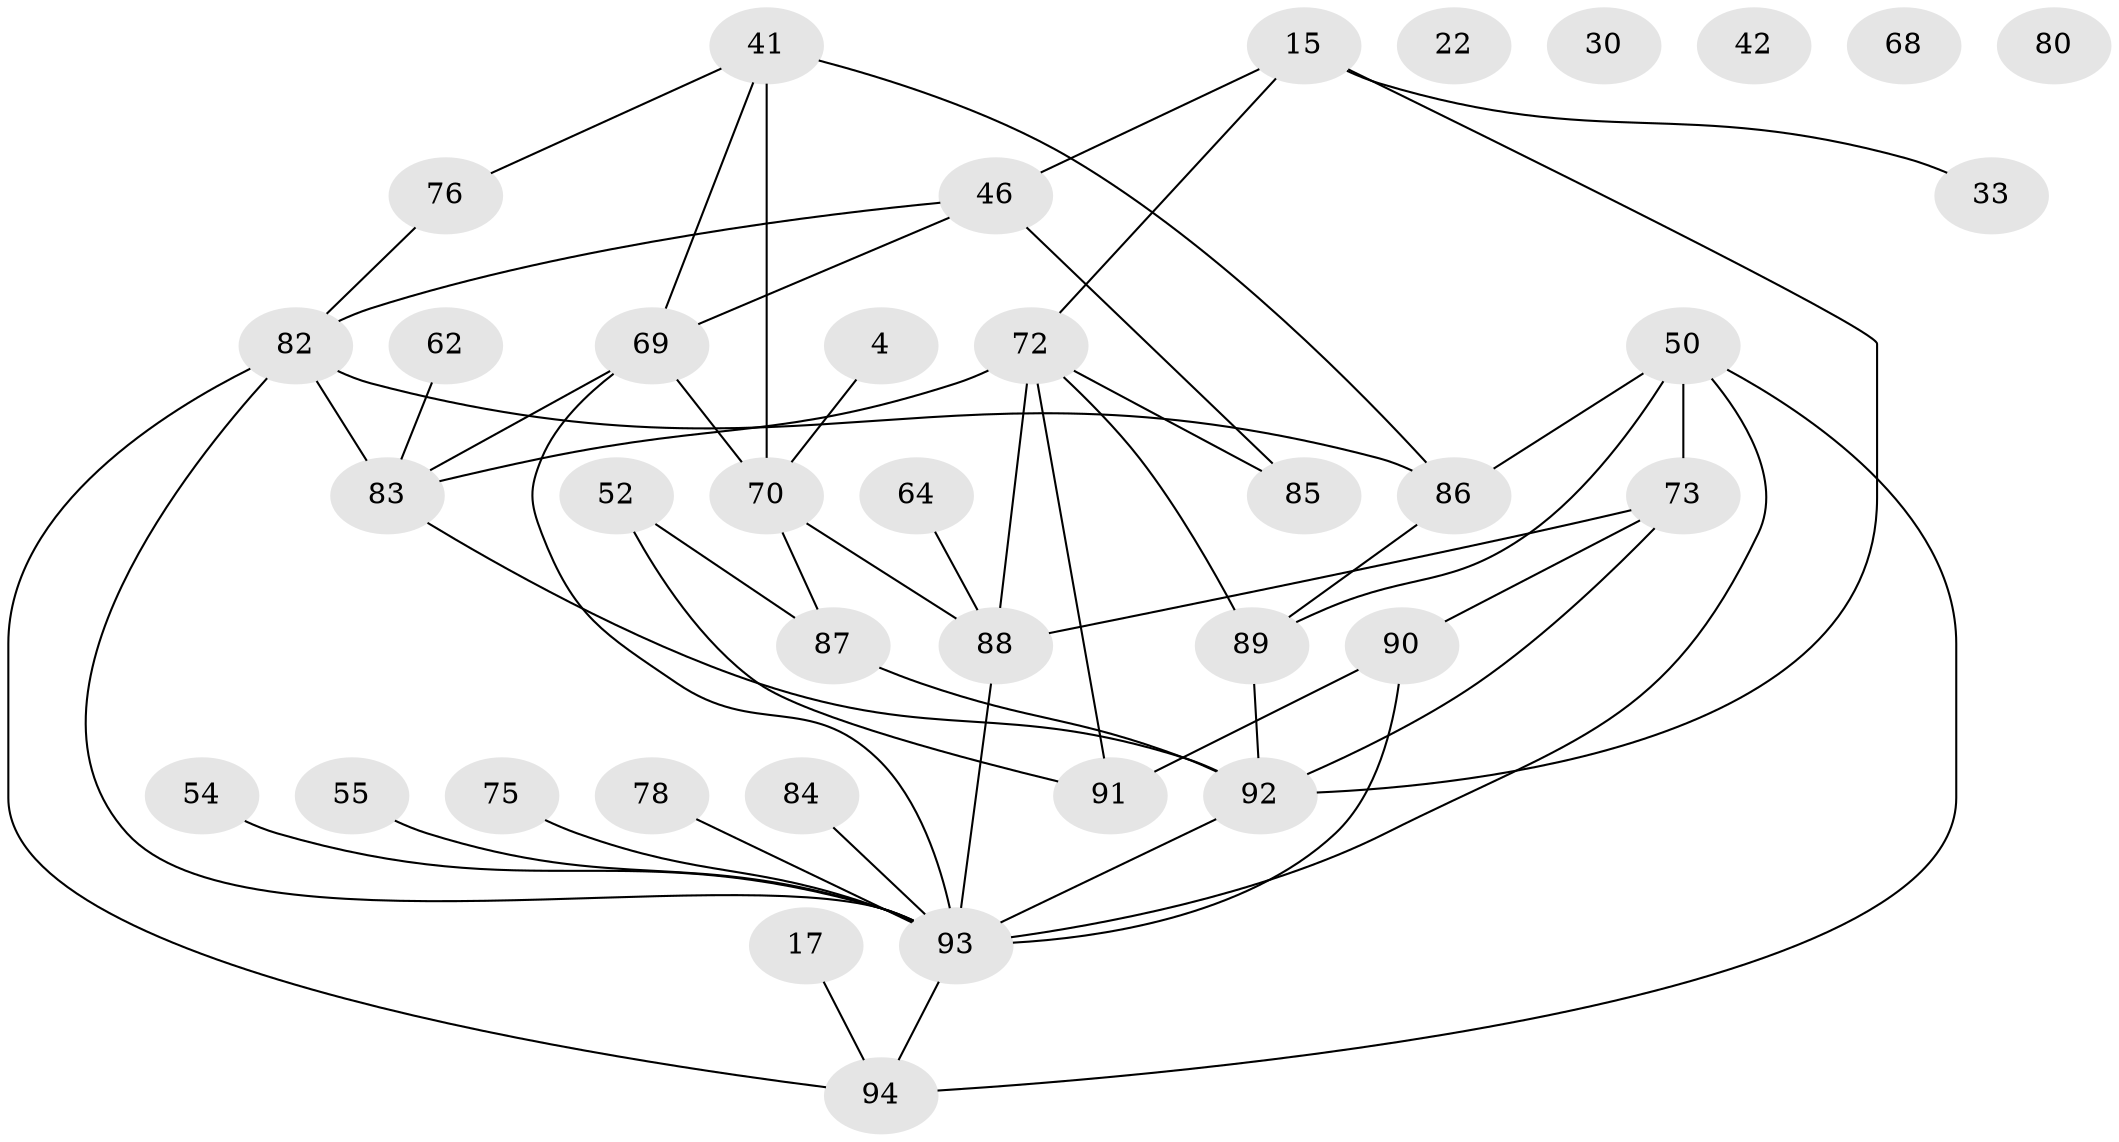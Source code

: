 // original degree distribution, {2: 0.20212765957446807, 3: 0.2127659574468085, 1: 0.1702127659574468, 5: 0.06382978723404255, 4: 0.2553191489361702, 6: 0.0425531914893617, 0: 0.05319148936170213}
// Generated by graph-tools (version 1.1) at 2025/43/03/04/25 21:43:56]
// undirected, 37 vertices, 54 edges
graph export_dot {
graph [start="1"]
  node [color=gray90,style=filled];
  4;
  15 [super="+6"];
  17;
  22;
  30;
  33;
  41 [super="+39"];
  42;
  46;
  50 [super="+36"];
  52 [super="+10"];
  54;
  55;
  62;
  64 [super="+1+23"];
  68;
  69 [super="+12+25+40+47"];
  70 [super="+31+53"];
  72 [super="+58+29"];
  73;
  75 [super="+65"];
  76;
  78;
  80;
  82 [super="+77"];
  83 [super="+18+19+57"];
  84;
  85;
  86 [super="+74"];
  87 [super="+27"];
  88 [super="+38+79"];
  89 [super="+48+66"];
  90 [super="+43"];
  91;
  92 [super="+5+24"];
  93 [super="+26+32+56+63+81"];
  94 [super="+71"];
  4 -- 70;
  15 -- 46 [weight=2];
  15 -- 33;
  15 -- 72 [weight=2];
  15 -- 92;
  17 -- 94;
  41 -- 69;
  41 -- 76;
  41 -- 70 [weight=3];
  41 -- 86;
  46 -- 85;
  46 -- 82;
  46 -- 69 [weight=2];
  50 -- 73;
  50 -- 94 [weight=2];
  50 -- 89;
  50 -- 93;
  50 -- 86 [weight=2];
  52 -- 87;
  52 -- 91;
  54 -- 93;
  55 -- 93;
  62 -- 83;
  64 -- 88;
  69 -- 83;
  69 -- 93;
  69 -- 70;
  70 -- 87;
  70 -- 88 [weight=3];
  72 -- 91;
  72 -- 83 [weight=3];
  72 -- 85;
  72 -- 89;
  72 -- 88;
  73 -- 90;
  73 -- 92;
  73 -- 88;
  75 -- 93;
  76 -- 82;
  78 -- 93;
  82 -- 94 [weight=2];
  82 -- 83 [weight=2];
  82 -- 93 [weight=2];
  82 -- 86;
  83 -- 92;
  84 -- 93;
  86 -- 89;
  87 -- 92 [weight=2];
  88 -- 93 [weight=3];
  89 -- 92 [weight=2];
  90 -- 91 [weight=2];
  90 -- 93 [weight=2];
  92 -- 93 [weight=2];
  93 -- 94;
}

